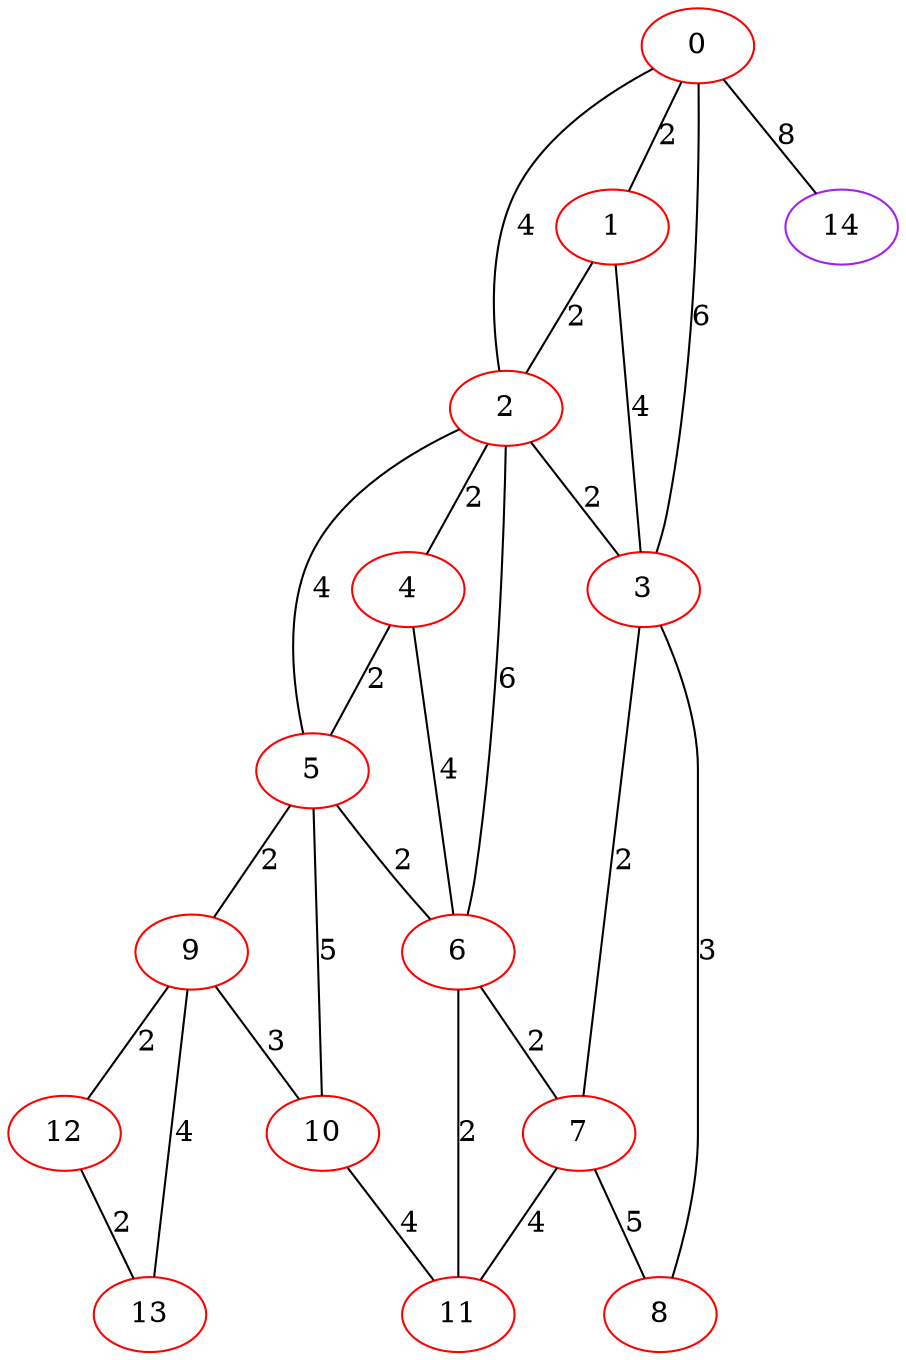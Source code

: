 graph "" {
0 [color=red, weight=1];
1 [color=red, weight=1];
2 [color=red, weight=1];
3 [color=red, weight=1];
4 [color=red, weight=1];
5 [color=red, weight=1];
6 [color=red, weight=1];
7 [color=red, weight=1];
8 [color=red, weight=1];
9 [color=red, weight=1];
10 [color=red, weight=1];
11 [color=red, weight=1];
12 [color=red, weight=1];
13 [color=red, weight=1];
14 [color=purple, weight=4];
0 -- 1  [key=0, label=2];
0 -- 2  [key=0, label=4];
0 -- 3  [key=0, label=6];
0 -- 14  [key=0, label=8];
1 -- 2  [key=0, label=2];
1 -- 3  [key=0, label=4];
2 -- 3  [key=0, label=2];
2 -- 4  [key=0, label=2];
2 -- 5  [key=0, label=4];
2 -- 6  [key=0, label=6];
3 -- 8  [key=0, label=3];
3 -- 7  [key=0, label=2];
4 -- 5  [key=0, label=2];
4 -- 6  [key=0, label=4];
5 -- 9  [key=0, label=2];
5 -- 10  [key=0, label=5];
5 -- 6  [key=0, label=2];
6 -- 11  [key=0, label=2];
6 -- 7  [key=0, label=2];
7 -- 8  [key=0, label=5];
7 -- 11  [key=0, label=4];
9 -- 10  [key=0, label=3];
9 -- 12  [key=0, label=2];
9 -- 13  [key=0, label=4];
10 -- 11  [key=0, label=4];
12 -- 13  [key=0, label=2];
}
